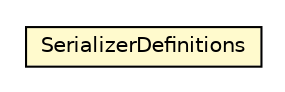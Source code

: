 #!/usr/local/bin/dot
#
# Class diagram 
# Generated by UMLGraph version R5_6-24-gf6e263 (http://www.umlgraph.org/)
#

digraph G {
	edge [fontname="Helvetica",fontsize=10,labelfontname="Helvetica",labelfontsize=10];
	node [fontname="Helvetica",fontsize=10,shape=plaintext];
	nodesep=0.25;
	ranksep=0.5;
	rankdir=LR;
	// com.gwtplatform.dispatch.rebind.type.SerializerDefinitions
	c360516 [label=<<table title="com.gwtplatform.dispatch.rebind.type.SerializerDefinitions" border="0" cellborder="1" cellspacing="0" cellpadding="2" port="p" bgcolor="lemonChiffon" href="./SerializerDefinitions.html">
		<tr><td><table border="0" cellspacing="0" cellpadding="1">
<tr><td align="center" balign="center"> SerializerDefinitions </td></tr>
		</table></td></tr>
		</table>>, URL="./SerializerDefinitions.html", fontname="Helvetica", fontcolor="black", fontsize=10.0];
}

